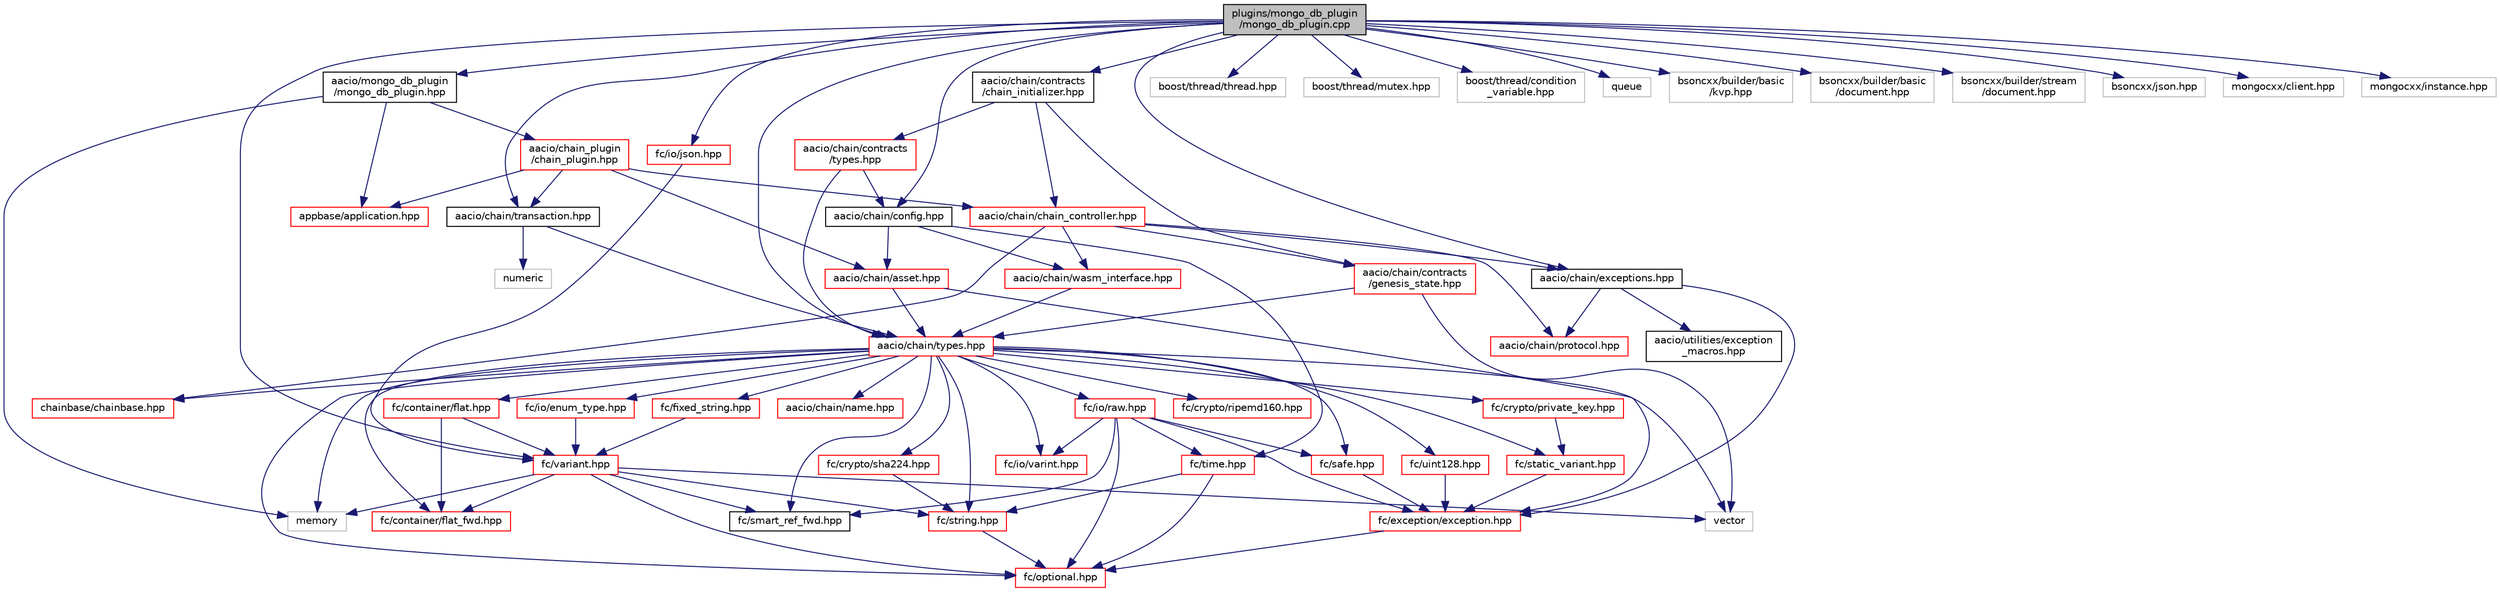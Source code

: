 digraph "plugins/mongo_db_plugin/mongo_db_plugin.cpp"
{
  edge [fontname="Helvetica",fontsize="10",labelfontname="Helvetica",labelfontsize="10"];
  node [fontname="Helvetica",fontsize="10",shape=record];
  Node0 [label="plugins/mongo_db_plugin\l/mongo_db_plugin.cpp",height=0.2,width=0.4,color="black", fillcolor="grey75", style="filled", fontcolor="black"];
  Node0 -> Node1 [color="midnightblue",fontsize="10",style="solid"];
  Node1 [label="aacio/mongo_db_plugin\l/mongo_db_plugin.hpp",height=0.2,width=0.4,color="black", fillcolor="white", style="filled",URL="$mongo__db__plugin_8hpp.html"];
  Node1 -> Node2 [color="midnightblue",fontsize="10",style="solid"];
  Node2 [label="aacio/chain_plugin\l/chain_plugin.hpp",height=0.2,width=0.4,color="red", fillcolor="white", style="filled",URL="$chain__plugin_8hpp.html"];
  Node2 -> Node3 [color="midnightblue",fontsize="10",style="solid"];
  Node3 [label="appbase/application.hpp",height=0.2,width=0.4,color="red", fillcolor="white", style="filled",URL="$application_8hpp_source.html"];
  Node2 -> Node13 [color="midnightblue",fontsize="10",style="solid"];
  Node13 [label="aacio/chain/asset.hpp",height=0.2,width=0.4,color="red", fillcolor="white", style="filled",URL="$libraries_2chain_2include_2aacio_2chain_2asset_8hpp.html"];
  Node13 -> Node14 [color="midnightblue",fontsize="10",style="solid"];
  Node14 [label="fc/exception/exception.hpp",height=0.2,width=0.4,color="red", fillcolor="white", style="filled",URL="$exception_8hpp.html",tooltip="Defines exception&#39;s used by fc. "];
  Node14 -> Node23 [color="midnightblue",fontsize="10",style="solid"];
  Node23 [label="fc/optional.hpp",height=0.2,width=0.4,color="red", fillcolor="white", style="filled",URL="$libraries_2fc_2include_2fc_2optional_8hpp_source.html"];
  Node13 -> Node57 [color="midnightblue",fontsize="10",style="solid"];
  Node57 [label="aacio/chain/types.hpp",height=0.2,width=0.4,color="red", fillcolor="white", style="filled",URL="$libraries_2chain_2include_2aacio_2chain_2types_8hpp.html"];
  Node57 -> Node58 [color="midnightblue",fontsize="10",style="solid"];
  Node58 [label="aacio/chain/name.hpp",height=0.2,width=0.4,color="red", fillcolor="white", style="filled",URL="$name_8hpp_source.html"];
  Node57 -> Node60 [color="midnightblue",fontsize="10",style="solid"];
  Node60 [label="chainbase/chainbase.hpp",height=0.2,width=0.4,color="red", fillcolor="white", style="filled",URL="$chainbase_8hpp_source.html"];
  Node57 -> Node36 [color="midnightblue",fontsize="10",style="solid"];
  Node36 [label="fc/container/flat_fwd.hpp",height=0.2,width=0.4,color="red", fillcolor="white", style="filled",URL="$flat__fwd_8hpp_source.html"];
  Node57 -> Node84 [color="midnightblue",fontsize="10",style="solid"];
  Node84 [label="fc/io/varint.hpp",height=0.2,width=0.4,color="red", fillcolor="white", style="filled",URL="$libraries_2fc_2include_2fc_2io_2varint_8hpp_source.html"];
  Node57 -> Node85 [color="midnightblue",fontsize="10",style="solid"];
  Node85 [label="fc/io/enum_type.hpp",height=0.2,width=0.4,color="red", fillcolor="white", style="filled",URL="$enum__type_8hpp_source.html"];
  Node85 -> Node44 [color="midnightblue",fontsize="10",style="solid"];
  Node44 [label="fc/variant.hpp",height=0.2,width=0.4,color="red", fillcolor="white", style="filled",URL="$variant_8hpp_source.html"];
  Node44 -> Node45 [color="midnightblue",fontsize="10",style="solid"];
  Node45 [label="memory",height=0.2,width=0.4,color="grey75", fillcolor="white", style="filled"];
  Node44 -> Node8 [color="midnightblue",fontsize="10",style="solid"];
  Node8 [label="vector",height=0.2,width=0.4,color="grey75", fillcolor="white", style="filled"];
  Node44 -> Node23 [color="midnightblue",fontsize="10",style="solid"];
  Node44 -> Node16 [color="midnightblue",fontsize="10",style="solid"];
  Node16 [label="fc/string.hpp",height=0.2,width=0.4,color="red", fillcolor="white", style="filled",URL="$string_8hpp_source.html"];
  Node16 -> Node23 [color="midnightblue",fontsize="10",style="solid"];
  Node44 -> Node36 [color="midnightblue",fontsize="10",style="solid"];
  Node44 -> Node49 [color="midnightblue",fontsize="10",style="solid"];
  Node49 [label="fc/smart_ref_fwd.hpp",height=0.2,width=0.4,color="black", fillcolor="white", style="filled",URL="$smart__ref__fwd_8hpp_source.html"];
  Node57 -> Node94 [color="midnightblue",fontsize="10",style="solid"];
  Node94 [label="fc/crypto/sha224.hpp",height=0.2,width=0.4,color="red", fillcolor="white", style="filled",URL="$sha224_8hpp_source.html"];
  Node94 -> Node16 [color="midnightblue",fontsize="10",style="solid"];
  Node57 -> Node23 [color="midnightblue",fontsize="10",style="solid"];
  Node57 -> Node92 [color="midnightblue",fontsize="10",style="solid"];
  Node92 [label="fc/safe.hpp",height=0.2,width=0.4,color="red", fillcolor="white", style="filled",URL="$safe_8hpp_source.html"];
  Node92 -> Node14 [color="midnightblue",fontsize="10",style="solid"];
  Node57 -> Node95 [color="midnightblue",fontsize="10",style="solid"];
  Node95 [label="fc/container/flat.hpp",height=0.2,width=0.4,color="red", fillcolor="white", style="filled",URL="$libraries_2fc_2include_2fc_2container_2flat_8hpp_source.html"];
  Node95 -> Node44 [color="midnightblue",fontsize="10",style="solid"];
  Node95 -> Node36 [color="midnightblue",fontsize="10",style="solid"];
  Node57 -> Node16 [color="midnightblue",fontsize="10",style="solid"];
  Node57 -> Node96 [color="midnightblue",fontsize="10",style="solid"];
  Node96 [label="fc/io/raw.hpp",height=0.2,width=0.4,color="red", fillcolor="white", style="filled",URL="$raw_8hpp_source.html"];
  Node96 -> Node84 [color="midnightblue",fontsize="10",style="solid"];
  Node96 -> Node23 [color="midnightblue",fontsize="10",style="solid"];
  Node96 -> Node49 [color="midnightblue",fontsize="10",style="solid"];
  Node96 -> Node26 [color="midnightblue",fontsize="10",style="solid"];
  Node26 [label="fc/time.hpp",height=0.2,width=0.4,color="red", fillcolor="white", style="filled",URL="$include_2fc_2time_8hpp_source.html"];
  Node26 -> Node16 [color="midnightblue",fontsize="10",style="solid"];
  Node26 -> Node23 [color="midnightblue",fontsize="10",style="solid"];
  Node96 -> Node14 [color="midnightblue",fontsize="10",style="solid"];
  Node96 -> Node92 [color="midnightblue",fontsize="10",style="solid"];
  Node57 -> Node101 [color="midnightblue",fontsize="10",style="solid"];
  Node101 [label="fc/uint128.hpp",height=0.2,width=0.4,color="red", fillcolor="white", style="filled",URL="$uint128_8hpp_source.html"];
  Node101 -> Node14 [color="midnightblue",fontsize="10",style="solid"];
  Node57 -> Node102 [color="midnightblue",fontsize="10",style="solid"];
  Node102 [label="fc/static_variant.hpp",height=0.2,width=0.4,color="red", fillcolor="white", style="filled",URL="$static__variant_8hpp_source.html"];
  Node102 -> Node14 [color="midnightblue",fontsize="10",style="solid"];
  Node57 -> Node49 [color="midnightblue",fontsize="10",style="solid"];
  Node57 -> Node103 [color="midnightblue",fontsize="10",style="solid"];
  Node103 [label="fc/crypto/ripemd160.hpp",height=0.2,width=0.4,color="red", fillcolor="white", style="filled",URL="$ripemd160_8hpp_source.html"];
  Node57 -> Node104 [color="midnightblue",fontsize="10",style="solid"];
  Node104 [label="fc/fixed_string.hpp",height=0.2,width=0.4,color="red", fillcolor="white", style="filled",URL="$fixed__string_8hpp_source.html"];
  Node104 -> Node44 [color="midnightblue",fontsize="10",style="solid"];
  Node57 -> Node105 [color="midnightblue",fontsize="10",style="solid"];
  Node105 [label="fc/crypto/private_key.hpp",height=0.2,width=0.4,color="red", fillcolor="white", style="filled",URL="$private__key_8hpp_source.html"];
  Node105 -> Node102 [color="midnightblue",fontsize="10",style="solid"];
  Node57 -> Node45 [color="midnightblue",fontsize="10",style="solid"];
  Node57 -> Node8 [color="midnightblue",fontsize="10",style="solid"];
  Node2 -> Node164 [color="midnightblue",fontsize="10",style="solid"];
  Node164 [label="aacio/chain/chain_controller.hpp",height=0.2,width=0.4,color="red", fillcolor="white", style="filled",URL="$chain__controller_8hpp.html"];
  Node164 -> Node60 [color="midnightblue",fontsize="10",style="solid"];
  Node164 -> Node176 [color="midnightblue",fontsize="10",style="solid"];
  Node176 [label="aacio/chain/protocol.hpp",height=0.2,width=0.4,color="red", fillcolor="white", style="filled",URL="$libraries_2chain_2include_2aacio_2chain_2protocol_8hpp.html"];
  Node164 -> Node183 [color="midnightblue",fontsize="10",style="solid"];
  Node183 [label="aacio/chain/exceptions.hpp",height=0.2,width=0.4,color="black", fillcolor="white", style="filled",URL="$exceptions_8hpp.html"];
  Node183 -> Node14 [color="midnightblue",fontsize="10",style="solid"];
  Node183 -> Node176 [color="midnightblue",fontsize="10",style="solid"];
  Node183 -> Node184 [color="midnightblue",fontsize="10",style="solid"];
  Node184 [label="aacio/utilities/exception\l_macros.hpp",height=0.2,width=0.4,color="black", fillcolor="white", style="filled",URL="$exception__macros_8hpp.html"];
  Node164 -> Node185 [color="midnightblue",fontsize="10",style="solid"];
  Node185 [label="aacio/chain/contracts\l/genesis_state.hpp",height=0.2,width=0.4,color="red", fillcolor="white", style="filled",URL="$genesis__state_8hpp.html"];
  Node185 -> Node57 [color="midnightblue",fontsize="10",style="solid"];
  Node185 -> Node8 [color="midnightblue",fontsize="10",style="solid"];
  Node164 -> Node134 [color="midnightblue",fontsize="10",style="solid"];
  Node134 [label="aacio/chain/wasm_interface.hpp",height=0.2,width=0.4,color="red", fillcolor="white", style="filled",URL="$wasm__interface_8hpp_source.html"];
  Node134 -> Node57 [color="midnightblue",fontsize="10",style="solid"];
  Node2 -> Node131 [color="midnightblue",fontsize="10",style="solid"];
  Node131 [label="aacio/chain/transaction.hpp",height=0.2,width=0.4,color="black", fillcolor="white", style="filled",URL="$libraries_2chain_2include_2aacio_2chain_2transaction_8hpp.html"];
  Node131 -> Node57 [color="midnightblue",fontsize="10",style="solid"];
  Node131 -> Node132 [color="midnightblue",fontsize="10",style="solid"];
  Node132 [label="numeric",height=0.2,width=0.4,color="grey75", fillcolor="white", style="filled"];
  Node1 -> Node3 [color="midnightblue",fontsize="10",style="solid"];
  Node1 -> Node45 [color="midnightblue",fontsize="10",style="solid"];
  Node0 -> Node191 [color="midnightblue",fontsize="10",style="solid"];
  Node191 [label="aacio/chain/contracts\l/chain_initializer.hpp",height=0.2,width=0.4,color="black", fillcolor="white", style="filled",URL="$chain__initializer_8hpp.html"];
  Node191 -> Node185 [color="midnightblue",fontsize="10",style="solid"];
  Node191 -> Node155 [color="midnightblue",fontsize="10",style="solid"];
  Node155 [label="aacio/chain/contracts\l/types.hpp",height=0.2,width=0.4,color="red", fillcolor="white", style="filled",URL="$libraries_2chain_2include_2aacio_2chain_2contracts_2types_8hpp_source.html"];
  Node155 -> Node133 [color="midnightblue",fontsize="10",style="solid"];
  Node133 [label="aacio/chain/config.hpp",height=0.2,width=0.4,color="black", fillcolor="white", style="filled",URL="$libraries_2chain_2include_2aacio_2chain_2config_8hpp.html"];
  Node133 -> Node13 [color="midnightblue",fontsize="10",style="solid"];
  Node133 -> Node134 [color="midnightblue",fontsize="10",style="solid"];
  Node133 -> Node26 [color="midnightblue",fontsize="10",style="solid"];
  Node155 -> Node57 [color="midnightblue",fontsize="10",style="solid"];
  Node191 -> Node164 [color="midnightblue",fontsize="10",style="solid"];
  Node0 -> Node133 [color="midnightblue",fontsize="10",style="solid"];
  Node0 -> Node183 [color="midnightblue",fontsize="10",style="solid"];
  Node0 -> Node131 [color="midnightblue",fontsize="10",style="solid"];
  Node0 -> Node57 [color="midnightblue",fontsize="10",style="solid"];
  Node0 -> Node192 [color="midnightblue",fontsize="10",style="solid"];
  Node192 [label="fc/io/json.hpp",height=0.2,width=0.4,color="red", fillcolor="white", style="filled",URL="$json_8hpp_source.html"];
  Node192 -> Node44 [color="midnightblue",fontsize="10",style="solid"];
  Node0 -> Node44 [color="midnightblue",fontsize="10",style="solid"];
  Node0 -> Node193 [color="midnightblue",fontsize="10",style="solid"];
  Node193 [label="boost/thread/thread.hpp",height=0.2,width=0.4,color="grey75", fillcolor="white", style="filled"];
  Node0 -> Node194 [color="midnightblue",fontsize="10",style="solid"];
  Node194 [label="boost/thread/mutex.hpp",height=0.2,width=0.4,color="grey75", fillcolor="white", style="filled"];
  Node0 -> Node195 [color="midnightblue",fontsize="10",style="solid"];
  Node195 [label="boost/thread/condition\l_variable.hpp",height=0.2,width=0.4,color="grey75", fillcolor="white", style="filled"];
  Node0 -> Node196 [color="midnightblue",fontsize="10",style="solid"];
  Node196 [label="queue",height=0.2,width=0.4,color="grey75", fillcolor="white", style="filled"];
  Node0 -> Node197 [color="midnightblue",fontsize="10",style="solid"];
  Node197 [label="bsoncxx/builder/basic\l/kvp.hpp",height=0.2,width=0.4,color="grey75", fillcolor="white", style="filled"];
  Node0 -> Node198 [color="midnightblue",fontsize="10",style="solid"];
  Node198 [label="bsoncxx/builder/basic\l/document.hpp",height=0.2,width=0.4,color="grey75", fillcolor="white", style="filled"];
  Node0 -> Node199 [color="midnightblue",fontsize="10",style="solid"];
  Node199 [label="bsoncxx/builder/stream\l/document.hpp",height=0.2,width=0.4,color="grey75", fillcolor="white", style="filled"];
  Node0 -> Node200 [color="midnightblue",fontsize="10",style="solid"];
  Node200 [label="bsoncxx/json.hpp",height=0.2,width=0.4,color="grey75", fillcolor="white", style="filled"];
  Node0 -> Node201 [color="midnightblue",fontsize="10",style="solid"];
  Node201 [label="mongocxx/client.hpp",height=0.2,width=0.4,color="grey75", fillcolor="white", style="filled"];
  Node0 -> Node202 [color="midnightblue",fontsize="10",style="solid"];
  Node202 [label="mongocxx/instance.hpp",height=0.2,width=0.4,color="grey75", fillcolor="white", style="filled"];
}
